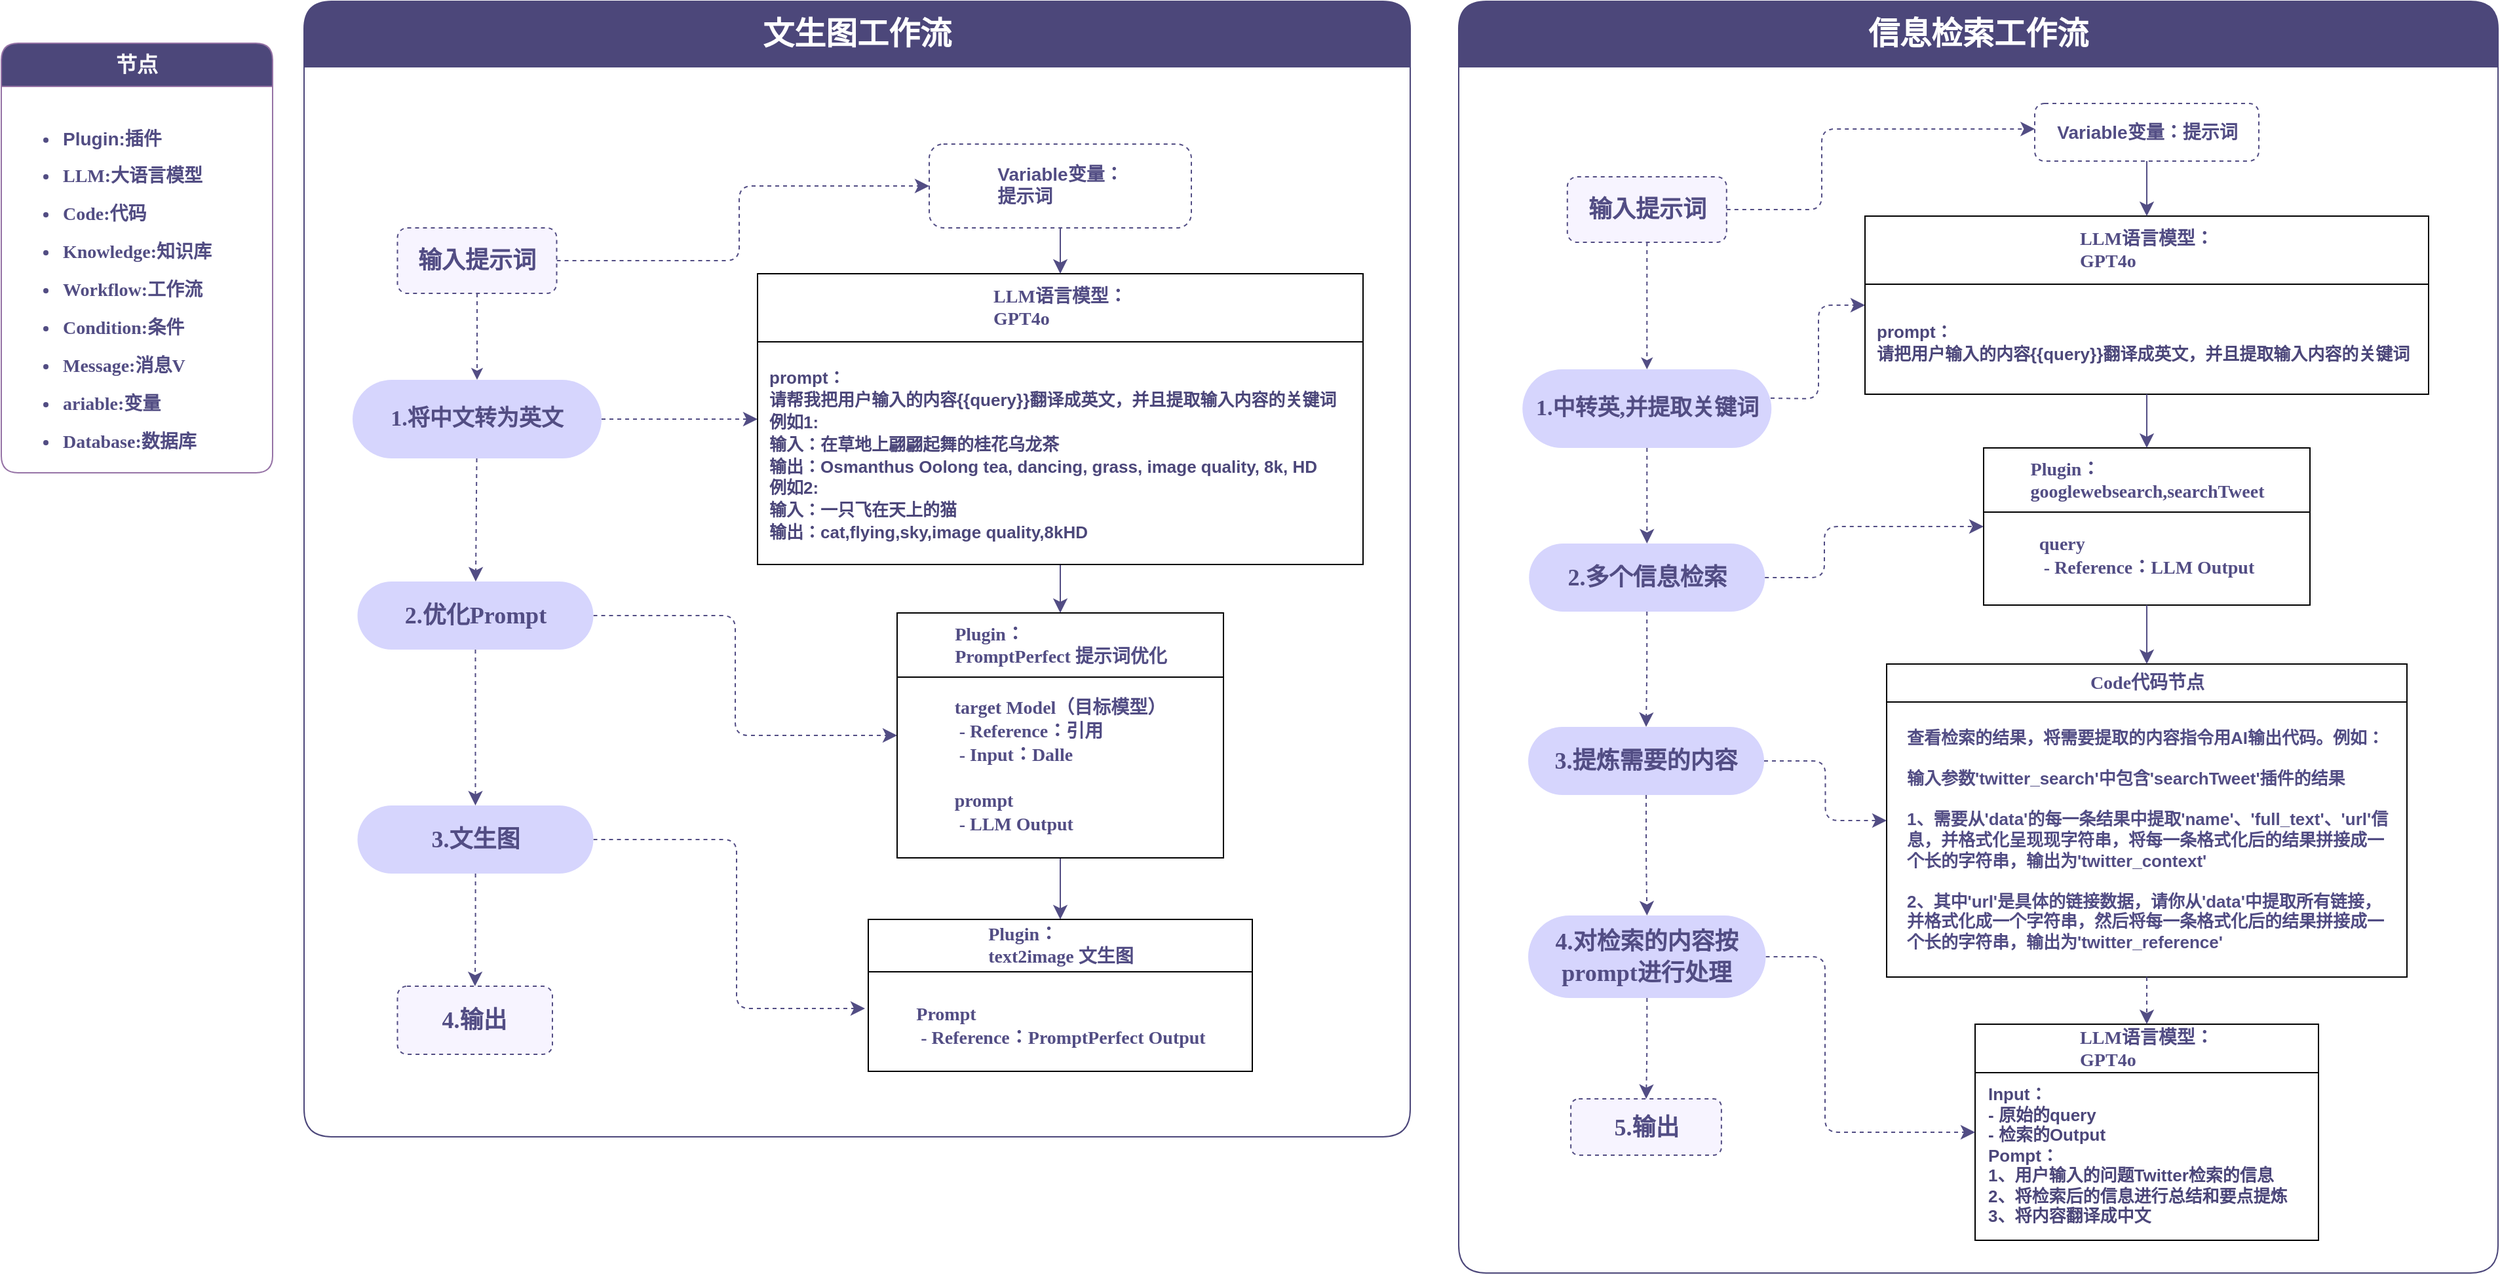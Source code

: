 <mxfile version="24.6.0" type="github">
  <diagram name="第 1 页" id="9lTrAyYvJ4b7SjN_BanK">
    <mxGraphModel dx="2606" dy="2012" grid="0" gridSize="10" guides="1" tooltips="1" connect="1" arrows="1" fold="1" page="0" pageScale="1" pageWidth="827" pageHeight="1169" background="none" math="0" shadow="0">
      <root>
        <mxCell id="0" />
        <mxCell id="1" parent="0" />
        <mxCell id="PttNPXMBNqtkQihDIfYs-23" value="&lt;div style=&quot;line-height: 90%; font-family: &amp;quot;Chiron Sans HK Pro&amp;quot;; text-align: left; vertical-align: top;&quot;&gt;&lt;p style=&quot;line-height: 90%;&quot;&gt;&lt;font style=&quot;font-size: 16px;&quot;&gt;节点&lt;/font&gt;&lt;/p&gt;&lt;/div&gt;" style="swimlane;whiteSpace=wrap;html=1;fontFamily=Helvetica;fontSize=12;labelBackgroundColor=none;startSize=33;labelBorderColor=none;strokeColor=#9673a6;fillColor=#4c477a;fontColor=#ffffff;rounded=1;arcSize=13;" parent="1" vertex="1">
          <mxGeometry x="-35" y="-518" width="207" height="328" as="geometry" />
        </mxCell>
        <mxCell id="PttNPXMBNqtkQihDIfYs-34" value="&lt;font face=&quot;Helvetica&quot; style=&quot;font-size: 14px;&quot;&gt;&lt;ul style=&quot;line-height: 200%;&quot;&gt;&lt;li&gt;&lt;font face=&quot;Helvetica&quot; style=&quot;font-size: 14px;&quot;&gt;Plugin:插件&lt;/font&gt;&lt;/li&gt;&lt;li&gt;&lt;font face=&quot;J9HjFA61Q-ZLZLiDTO3Z&quot; style=&quot;font-size: 14px;&quot;&gt;LLM:大语言模型&lt;/font&gt;&lt;/li&gt;&lt;li&gt;&lt;font face=&quot;J9HjFA61Q-ZLZLiDTO3Z&quot; style=&quot;font-size: 14px;&quot;&gt;Code:代码&lt;/font&gt;&lt;/li&gt;&lt;li&gt;&lt;font face=&quot;J9HjFA61Q-ZLZLiDTO3Z&quot; style=&quot;font-size: 14px;&quot;&gt;Knowledge:知识库&lt;/font&gt;&lt;/li&gt;&lt;li&gt;&lt;font face=&quot;J9HjFA61Q-ZLZLiDTO3Z&quot; style=&quot;font-size: 14px;&quot;&gt;Workflow:工作流&lt;/font&gt;&lt;/li&gt;&lt;li&gt;&lt;font face=&quot;J9HjFA61Q-ZLZLiDTO3Z&quot; style=&quot;font-size: 14px;&quot;&gt;Condition:条件&lt;/font&gt;&lt;/li&gt;&lt;li&gt;&lt;font face=&quot;J9HjFA61Q-ZLZLiDTO3Z&quot; style=&quot;font-size: 14px;&quot;&gt;Message:消息V&lt;/font&gt;&lt;/li&gt;&lt;li&gt;&lt;font face=&quot;J9HjFA61Q-ZLZLiDTO3Z&quot; style=&quot;font-size: 14px;&quot;&gt;ariable:变量&lt;/font&gt;&lt;/li&gt;&lt;li&gt;&lt;span style=&quot;font-size: 14px;&quot;&gt;&lt;font face=&quot;J9HjFA61Q-ZLZLiDTO3Z&quot;&gt;Database:数据库&lt;/font&gt;&lt;/span&gt;&lt;/li&gt;&lt;/ul&gt;&lt;/font&gt;" style="text;strokeColor=none;fillColor=none;html=1;whiteSpace=wrap;verticalAlign=top;overflow=hidden;fontFamily=Helvetica;fontSize=12;fontColor=#524d83;labelBackgroundColor=default;fontStyle=1" parent="PttNPXMBNqtkQihDIfYs-23" vertex="1">
          <mxGeometry x="5" y="38" width="184" height="283" as="geometry" />
        </mxCell>
        <mxCell id="PttNPXMBNqtkQihDIfYs-35" style="edgeStyle=none;shape=connector;curved=0;rounded=1;orthogonalLoop=1;jettySize=auto;html=1;exitX=0.25;exitY=0;exitDx=0;exitDy=0;dashed=1;strokeColor=#524d84;align=center;verticalAlign=middle;fontFamily=Helvetica;fontSize=12;fontColor=default;labelBackgroundColor=default;startSize=8;endArrow=classic;endFill=1;endSize=8;" parent="PttNPXMBNqtkQihDIfYs-23" source="PttNPXMBNqtkQihDIfYs-34" target="PttNPXMBNqtkQihDIfYs-34" edge="1">
          <mxGeometry relative="1" as="geometry" />
        </mxCell>
        <mxCell id="lRKWrLbBrvNwT5fJQd2l-26" value="" style="group" vertex="1" connectable="0" parent="1">
          <mxGeometry x="196" y="-550" width="844" height="867" as="geometry" />
        </mxCell>
        <mxCell id="PttNPXMBNqtkQihDIfYs-9" style="edgeStyle=none;curved=0;rounded=1;orthogonalLoop=1;jettySize=auto;html=1;entryX=0.5;entryY=0;entryDx=0;entryDy=0;fontSize=12;dashed=1;strokeColor=#524d84;endArrow=classic;endFill=1;" parent="lRKWrLbBrvNwT5fJQd2l-26" source="FY6Npwd8T1jpSmkpjrEg-1" target="FY6Npwd8T1jpSmkpjrEg-2" edge="1">
          <mxGeometry relative="1" as="geometry" />
        </mxCell>
        <mxCell id="lRKWrLbBrvNwT5fJQd2l-1" style="edgeStyle=orthogonalEdgeStyle;shape=connector;rounded=1;orthogonalLoop=1;jettySize=auto;html=1;exitX=1;exitY=0.5;exitDx=0;exitDy=0;entryX=0;entryY=0.5;entryDx=0;entryDy=0;dashed=1;strokeColor=#524d84;align=center;verticalAlign=middle;fontFamily=Helvetica;fontSize=12;fontColor=default;labelBackgroundColor=default;startSize=8;endArrow=classic;endFill=1;endSize=8;" edge="1" parent="lRKWrLbBrvNwT5fJQd2l-26" source="FY6Npwd8T1jpSmkpjrEg-1" target="PttNPXMBNqtkQihDIfYs-20">
          <mxGeometry relative="1" as="geometry">
            <Array as="points">
              <mxPoint x="332" y="198" />
              <mxPoint x="332" y="141" />
            </Array>
          </mxGeometry>
        </mxCell>
        <mxCell id="FY6Npwd8T1jpSmkpjrEg-1" value="&lt;div style=&quot;line-height: 1.3; font-family: &amp;quot;Chiron Sans HK Pro&amp;quot;; vertical-align: middle; color: rgb(82, 77, 132); font-size: 18px; font-weight: bold;&quot;&gt;&lt;p&gt;&lt;span style=&quot;background-image: initial; background-position: initial; background-size: initial; background-repeat: initial; background-attachment: initial; background-origin: initial; background-clip: initial;&quot;&gt;输入提示词&lt;/span&gt;&lt;/p&gt;&lt;/div&gt;" style="rounded=1;whiteSpace=wrap;html=1;fillColor=#f7f4ff;strokeColor=#524d83;fontColor=#333333;dashed=1;" parent="lRKWrLbBrvNwT5fJQd2l-26" vertex="1">
          <mxGeometry x="71.25" y="173" width="121.5" height="50" as="geometry" />
        </mxCell>
        <mxCell id="PttNPXMBNqtkQihDIfYs-2" value="" style="edgeStyle=none;curved=0;rounded=1;orthogonalLoop=1;jettySize=auto;html=1;fontSize=12;startSize=8;endSize=8;dashed=1;strokeColor=#524d84;align=center;verticalAlign=middle;fontFamily=Helvetica;fontColor=default;labelBackgroundColor=default;endArrow=classic;endFill=1;" parent="lRKWrLbBrvNwT5fJQd2l-26" source="FY6Npwd8T1jpSmkpjrEg-2" target="PttNPXMBNqtkQihDIfYs-1" edge="1">
          <mxGeometry relative="1" as="geometry" />
        </mxCell>
        <mxCell id="lRKWrLbBrvNwT5fJQd2l-10" style="edgeStyle=orthogonalEdgeStyle;shape=connector;rounded=1;orthogonalLoop=1;jettySize=auto;html=1;exitX=1;exitY=0.5;exitDx=0;exitDy=0;entryX=0;entryY=0.5;entryDx=0;entryDy=0;dashed=1;strokeColor=#524d84;align=center;verticalAlign=middle;fontFamily=Helvetica;fontSize=12;fontColor=default;labelBackgroundColor=default;startSize=8;endArrow=classic;endFill=1;endSize=8;" edge="1" parent="lRKWrLbBrvNwT5fJQd2l-26" source="FY6Npwd8T1jpSmkpjrEg-2" target="lRKWrLbBrvNwT5fJQd2l-9">
          <mxGeometry relative="1" as="geometry">
            <Array as="points">
              <mxPoint x="286" y="319" />
              <mxPoint x="286" y="319" />
            </Array>
          </mxGeometry>
        </mxCell>
        <mxCell id="FY6Npwd8T1jpSmkpjrEg-2" value="&lt;div style=&quot;line-height: 1.3; font-family: &amp;quot;Chiron Sans HK Pro&amp;quot;; vertical-align: middle; font-size: 17px;&quot;&gt;&lt;p style=&quot;font-size: 17px;&quot;&gt;1.将中文转为英文&lt;/p&gt;&lt;/div&gt;" style="rounded=1;whiteSpace=wrap;html=1;fillColor=#d6d5fd;strokeColor=none;arcSize=50;fontColor=#524d83;fontStyle=1;fontSize=17;" parent="lRKWrLbBrvNwT5fJQd2l-26" vertex="1">
          <mxGeometry x="37" y="289" width="190" height="60" as="geometry" />
        </mxCell>
        <mxCell id="lRKWrLbBrvNwT5fJQd2l-15" value="" style="edgeStyle=orthogonalEdgeStyle;shape=connector;rounded=1;orthogonalLoop=1;jettySize=auto;html=1;dashed=1;strokeColor=#524d84;align=center;verticalAlign=middle;fontFamily=Helvetica;fontSize=12;fontColor=default;labelBackgroundColor=default;startSize=8;endArrow=classic;endFill=1;endSize=8;" edge="1" parent="lRKWrLbBrvNwT5fJQd2l-26" source="PttNPXMBNqtkQihDIfYs-1" target="lRKWrLbBrvNwT5fJQd2l-14">
          <mxGeometry relative="1" as="geometry" />
        </mxCell>
        <mxCell id="lRKWrLbBrvNwT5fJQd2l-18" style="edgeStyle=orthogonalEdgeStyle;shape=connector;rounded=1;orthogonalLoop=1;jettySize=auto;html=1;exitX=1;exitY=0.5;exitDx=0;exitDy=0;entryX=0;entryY=0.5;entryDx=0;entryDy=0;dashed=1;strokeColor=#524d84;align=center;verticalAlign=middle;fontFamily=Helvetica;fontSize=12;fontColor=default;labelBackgroundColor=default;startSize=8;endArrow=classic;endFill=1;endSize=8;" edge="1" parent="lRKWrLbBrvNwT5fJQd2l-26" source="PttNPXMBNqtkQihDIfYs-1" target="lRKWrLbBrvNwT5fJQd2l-13">
          <mxGeometry relative="1" as="geometry">
            <Array as="points">
              <mxPoint x="329" y="469" />
              <mxPoint x="329" y="561" />
            </Array>
          </mxGeometry>
        </mxCell>
        <mxCell id="PttNPXMBNqtkQihDIfYs-1" value="&lt;div style=&quot;line-height: 1.3; font-family: &amp;quot;Chiron Sans HK Pro&amp;quot;; vertical-align: middle; color: rgb(82, 77, 132); font-size: 18px; font-weight: bold;&quot;&gt;&lt;div style=&quot;line-height: 1.3; vertical-align: middle;&quot;&gt;&lt;p&gt;2.优化Prompt&lt;/p&gt;&lt;/div&gt;&lt;/div&gt;" style="rounded=1;whiteSpace=wrap;html=1;fillColor=#d6d5fd;strokeColor=none;arcSize=50;align=center;verticalAlign=middle;fontFamily=Helvetica;fontSize=17;fontColor=#524d83;fontStyle=1;" parent="lRKWrLbBrvNwT5fJQd2l-26" vertex="1">
          <mxGeometry x="40.75" y="443" width="180" height="52" as="geometry" />
        </mxCell>
        <mxCell id="lRKWrLbBrvNwT5fJQd2l-11" style="shape=connector;rounded=1;orthogonalLoop=1;jettySize=auto;html=1;exitX=0.5;exitY=1;exitDx=0;exitDy=0;entryX=0.5;entryY=0;entryDx=0;entryDy=0;strokeColor=#524d84;align=center;verticalAlign=middle;fontFamily=Helvetica;fontSize=12;fontColor=default;labelBackgroundColor=default;startSize=8;endArrow=classic;endFill=1;endSize=8;" edge="1" parent="lRKWrLbBrvNwT5fJQd2l-26" source="PttNPXMBNqtkQihDIfYs-20" target="lRKWrLbBrvNwT5fJQd2l-9">
          <mxGeometry relative="1" as="geometry" />
        </mxCell>
        <mxCell id="PttNPXMBNqtkQihDIfYs-20" value="&lt;div style=&quot;line-height: 20%; vertical-align: top; color: rgb(82, 77, 132); font-size: 14px; font-weight: bold;&quot;&gt;&lt;p style=&quot;text-align: justify; line-height: 20%; font-size: 14px;&quot;&gt;&lt;font style=&quot;font-size: 14px;&quot; face=&quot;Helvetica&quot;&gt;Variable变量：&lt;/font&gt;&lt;/p&gt;&lt;p style=&quot;text-align: justify; line-height: 20%; font-size: 14px;&quot;&gt;&lt;font style=&quot;font-size: 14px;&quot; face=&quot;aLDYF8aHoTCgzbLq1X3a&quot;&gt;提示词&lt;/font&gt;&lt;/p&gt;&lt;/div&gt;" style="rounded=1;whiteSpace=wrap;html=1;fontFamily=Helvetica;fontSize=14;fontColor=default;labelBackgroundColor=default;strokeColor=#524d84;dashed=1;strokeWidth=1;spacing=0;align=center;arcSize=17;" parent="lRKWrLbBrvNwT5fJQd2l-26" vertex="1">
          <mxGeometry x="477" y="109" width="200" height="64" as="geometry" />
        </mxCell>
        <mxCell id="lRKWrLbBrvNwT5fJQd2l-20" style="edgeStyle=orthogonalEdgeStyle;shape=connector;rounded=1;orthogonalLoop=1;jettySize=auto;html=1;entryX=0.5;entryY=0;entryDx=0;entryDy=0;strokeColor=#524d84;align=center;verticalAlign=middle;fontFamily=Helvetica;fontSize=12;fontColor=default;labelBackgroundColor=default;startSize=8;endArrow=classic;endFill=1;endSize=8;" edge="1" parent="lRKWrLbBrvNwT5fJQd2l-26" source="lRKWrLbBrvNwT5fJQd2l-9" target="lRKWrLbBrvNwT5fJQd2l-13">
          <mxGeometry relative="1" as="geometry" />
        </mxCell>
        <mxCell id="lRKWrLbBrvNwT5fJQd2l-9" value="&lt;p style=&quot;color: rgb(82, 77, 132); font-family: &amp;quot;Chiron Sans HK Pro&amp;quot;; font-size: 14px; text-align: left; line-height: 2.8px;&quot;&gt;LLM语言模型：&lt;/p&gt;&lt;p style=&quot;color: rgb(82, 77, 132); font-family: &amp;quot;Chiron Sans HK Pro&amp;quot;; font-size: 14px; text-align: left; line-height: 2.8px;&quot;&gt;GPT4o&lt;/p&gt;" style="swimlane;whiteSpace=wrap;html=1;fontFamily=Helvetica;fontSize=12;fontColor=default;labelBackgroundColor=none;startSize=52;fillColor=none;" vertex="1" parent="lRKWrLbBrvNwT5fJQd2l-26">
          <mxGeometry x="346" y="208" width="462" height="222" as="geometry" />
        </mxCell>
        <mxCell id="PttNPXMBNqtkQihDIfYs-21" value="&lt;div style=&quot;line-height: 20%; vertical-align: top;&quot;&gt;&lt;div style=&quot;line-height: 130%; vertical-align: middle;&quot;&gt;&lt;pre style=&quot;line-height: 130%;&quot;&gt;&lt;font face=&quot;Helvetica&quot; style=&quot;&quot;&gt;&lt;b style=&quot;font-size: 13px;&quot;&gt;prompt：&lt;br style=&quot;font-size: 13px;&quot;&gt;请帮我把用户输入的内容{{query}}翻译成英文，并且提取输入内容的关键词&lt;br style=&quot;font-size: 13px;&quot;&gt;例如1:&lt;br style=&quot;font-size: 13px;&quot;&gt;输入：&lt;/b&gt;&lt;b&gt;在草地上翩翩起舞的桂花乌龙茶&lt;/b&gt;&lt;b style=&quot;font-size: 13px;&quot;&gt;&lt;br style=&quot;font-size: 13px;&quot;&gt;输出：&lt;/b&gt;&lt;b&gt;Osmanthus Oolong tea, dancing, grass, image quality, 8k, HD&lt;/b&gt;&lt;b style=&quot;font-size: 13px;&quot;&gt;&lt;br style=&quot;font-size: 13px;&quot;&gt;例如2:&lt;br style=&quot;font-size: 13px;&quot;&gt;输入：一只飞在天上的猫&lt;br style=&quot;font-size: 13px;&quot;&gt;输出：cat,flying,sky,image quality,8kHD&lt;/b&gt;&lt;/font&gt;&lt;/pre&gt;&lt;/div&gt;&lt;/div&gt;" style="rounded=0;html=1;fontFamily=Helvetica;fontSize=13;fontColor=#4c477a;labelBackgroundColor=default;strokeColor=none;dashed=1;strokeWidth=1;spacing=0;align=left;arcSize=0;verticalAlign=middle;fillColor=none;whiteSpace=wrap;horizontal=1;" parent="lRKWrLbBrvNwT5fJQd2l-9" vertex="1">
          <mxGeometry x="9" y="63" width="444" height="152" as="geometry" />
        </mxCell>
        <mxCell id="lRKWrLbBrvNwT5fJQd2l-21" style="edgeStyle=orthogonalEdgeStyle;shape=connector;rounded=1;orthogonalLoop=1;jettySize=auto;html=1;exitX=0.5;exitY=1;exitDx=0;exitDy=0;entryX=0.5;entryY=0;entryDx=0;entryDy=0;strokeColor=#524d84;align=center;verticalAlign=middle;fontFamily=Helvetica;fontSize=12;fontColor=default;labelBackgroundColor=default;startSize=8;endArrow=classic;endFill=1;endSize=8;" edge="1" parent="lRKWrLbBrvNwT5fJQd2l-26" source="lRKWrLbBrvNwT5fJQd2l-13" target="lRKWrLbBrvNwT5fJQd2l-16">
          <mxGeometry relative="1" as="geometry" />
        </mxCell>
        <mxCell id="lRKWrLbBrvNwT5fJQd2l-13" value="&lt;p style=&quot;color: rgb(82, 77, 132); font-family: &amp;quot;Chiron Sans HK Pro&amp;quot;; font-size: 14px; text-align: left; line-height: 2.8px;&quot;&gt;Plugin：&lt;/p&gt;&lt;p style=&quot;color: rgb(82, 77, 132); font-family: &amp;quot;Chiron Sans HK Pro&amp;quot;; font-size: 14px; text-align: left; line-height: 2.8px;&quot;&gt;PromptPerfect 提示词优化&lt;/p&gt;" style="swimlane;whiteSpace=wrap;html=1;fontFamily=Helvetica;fontSize=12;fontColor=default;labelBackgroundColor=none;startSize=49;" vertex="1" parent="lRKWrLbBrvNwT5fJQd2l-26">
          <mxGeometry x="452.5" y="467" width="249" height="187" as="geometry" />
        </mxCell>
        <mxCell id="PttNPXMBNqtkQihDIfYs-22" value="&lt;div style=&quot;line-height: 20%; vertical-align: top;&quot;&gt;&lt;div style=&quot;line-height: 20%; text-align: left; vertical-align: middle;&quot;&gt;&lt;div style=&quot;line-height: 20%; vertical-align: middle;&quot;&gt;&lt;p style=&quot;line-height: 20%;&quot;&gt;&lt;font face=&quot;Chiron Sans HK Pro&quot; color=&quot;#524d84&quot;&gt;&lt;b&gt;target Model（目标模型）&lt;/b&gt;&lt;/font&gt;&lt;/p&gt;&lt;p style=&quot;line-height: 20%;&quot;&gt;&lt;font face=&quot;Chiron Sans HK Pro&quot; color=&quot;#524d84&quot;&gt;&lt;b&gt;&amp;nbsp;- Reference：引用&lt;/b&gt;&lt;/font&gt;&lt;/p&gt;&lt;p style=&quot;line-height: 20%;&quot;&gt;&lt;font face=&quot;Chiron Sans HK Pro&quot; color=&quot;#524d84&quot;&gt;&lt;b&gt;&amp;nbsp;- Input：Dalle&lt;/b&gt;&lt;/font&gt;&lt;/p&gt;&lt;p style=&quot;line-height: 20%;&quot;&gt;&lt;font face=&quot;Chiron Sans HK Pro&quot; color=&quot;#524d84&quot;&gt;&lt;b&gt;&lt;br&gt;&lt;/b&gt;&lt;/font&gt;&lt;/p&gt;&lt;p style=&quot;line-height: 20%;&quot;&gt;&lt;font face=&quot;Chiron Sans HK Pro&quot; color=&quot;#524d84&quot;&gt;&lt;b&gt;prompt&lt;/b&gt;&lt;/font&gt;&lt;/p&gt;&lt;p style=&quot;line-height: 20%;&quot;&gt;&lt;font face=&quot;Chiron Sans HK Pro&quot; color=&quot;#524d84&quot;&gt;&lt;b&gt;&amp;nbsp;- LLM Output&lt;/b&gt;&lt;/font&gt;&lt;/p&gt;&lt;/div&gt;&lt;/div&gt;&lt;/div&gt;" style="rounded=1;whiteSpace=wrap;html=1;fontFamily=Helvetica;fontSize=14;fontColor=default;labelBackgroundColor=default;strokeColor=none;dashed=1;strokeWidth=1;spacing=0;align=center;arcSize=17;verticalAlign=middle;fillColor=none;" parent="lRKWrLbBrvNwT5fJQd2l-13" vertex="1">
          <mxGeometry x="24.5" y="58" width="200" height="118" as="geometry" />
        </mxCell>
        <mxCell id="lRKWrLbBrvNwT5fJQd2l-24" style="edgeStyle=orthogonalEdgeStyle;shape=connector;rounded=1;orthogonalLoop=1;jettySize=auto;html=1;exitX=1;exitY=0.5;exitDx=0;exitDy=0;dashed=1;strokeColor=#524d84;align=center;verticalAlign=middle;fontFamily=Helvetica;fontSize=12;fontColor=default;labelBackgroundColor=default;startSize=8;endArrow=classic;endFill=1;endSize=8;" edge="1" parent="lRKWrLbBrvNwT5fJQd2l-26" source="lRKWrLbBrvNwT5fJQd2l-14">
          <mxGeometry relative="1" as="geometry">
            <mxPoint x="428" y="769" as="targetPoint" />
            <Array as="points">
              <mxPoint x="330" y="640" />
              <mxPoint x="330" y="769" />
            </Array>
          </mxGeometry>
        </mxCell>
        <mxCell id="lRKWrLbBrvNwT5fJQd2l-55" value="" style="edgeStyle=orthogonalEdgeStyle;shape=connector;rounded=1;orthogonalLoop=1;jettySize=auto;html=1;dashed=1;strokeColor=#524d84;align=center;verticalAlign=middle;fontFamily=Helvetica;fontSize=12;fontColor=default;labelBackgroundColor=default;startSize=8;endArrow=classic;endFill=1;endSize=8;" edge="1" parent="lRKWrLbBrvNwT5fJQd2l-26" source="lRKWrLbBrvNwT5fJQd2l-14" target="lRKWrLbBrvNwT5fJQd2l-54">
          <mxGeometry relative="1" as="geometry" />
        </mxCell>
        <mxCell id="lRKWrLbBrvNwT5fJQd2l-14" value="&lt;div style=&quot;line-height: 1.3; font-family: &amp;quot;Chiron Sans HK Pro&amp;quot;; vertical-align: middle; color: rgb(82, 77, 132); font-size: 18px; font-weight: bold;&quot;&gt;&lt;div style=&quot;line-height: 1.3; vertical-align: middle;&quot;&gt;&lt;p&gt;3.文生图&lt;/p&gt;&lt;/div&gt;&lt;/div&gt;" style="rounded=1;whiteSpace=wrap;html=1;fillColor=#d6d5fd;strokeColor=none;arcSize=50;align=center;verticalAlign=middle;fontFamily=Helvetica;fontSize=17;fontColor=#524d83;fontStyle=1;" vertex="1" parent="lRKWrLbBrvNwT5fJQd2l-26">
          <mxGeometry x="40.75" y="614" width="180" height="52" as="geometry" />
        </mxCell>
        <mxCell id="lRKWrLbBrvNwT5fJQd2l-16" value="&lt;p style=&quot;color: rgb(82, 77, 132); font-family: &amp;quot;Chiron Sans HK Pro&amp;quot;; font-size: 14px; text-align: left; line-height: 2.8px;&quot;&gt;Plugin：&lt;/p&gt;&lt;p style=&quot;color: rgb(82, 77, 132); font-family: &amp;quot;Chiron Sans HK Pro&amp;quot;; font-size: 14px; text-align: left; line-height: 2.8px;&quot;&gt;text2image 文生图&lt;/p&gt;" style="swimlane;whiteSpace=wrap;html=1;fontFamily=Helvetica;fontSize=12;fontColor=default;labelBackgroundColor=none;startSize=40;" vertex="1" parent="lRKWrLbBrvNwT5fJQd2l-26">
          <mxGeometry x="430.5" y="701" width="293" height="116" as="geometry" />
        </mxCell>
        <mxCell id="lRKWrLbBrvNwT5fJQd2l-17" value="&lt;div style=&quot;line-height: 20%; vertical-align: top;&quot;&gt;&lt;div style=&quot;line-height: 20%; text-align: left; vertical-align: middle;&quot;&gt;&lt;div style=&quot;line-height: 20%; vertical-align: middle;&quot;&gt;&lt;p style=&quot;line-height: 20%;&quot;&gt;&lt;font face=&quot;Chiron Sans HK Pro&quot; color=&quot;#524d84&quot;&gt;&lt;b&gt;Prompt&lt;/b&gt;&lt;/font&gt;&lt;/p&gt;&lt;p style=&quot;line-height: 20%;&quot;&gt;&lt;font face=&quot;Chiron Sans HK Pro&quot; color=&quot;#524d84&quot;&gt;&lt;b&gt;&amp;nbsp;- Reference：&lt;/b&gt;&lt;/font&gt;&lt;span style=&quot;color: rgb(82, 77, 132); font-family: &amp;quot;Chiron Sans HK Pro&amp;quot;; font-weight: 700;&quot;&gt;PromptPerfect&amp;nbsp;&lt;/span&gt;&lt;b style=&quot;color: rgb(82, 77, 132); font-family: &amp;quot;Chiron Sans HK Pro&amp;quot;;&quot;&gt;Output&lt;/b&gt;&lt;/p&gt;&lt;/div&gt;&lt;/div&gt;&lt;/div&gt;" style="rounded=1;whiteSpace=wrap;html=1;fontFamily=Helvetica;fontSize=14;fontColor=default;labelBackgroundColor=default;strokeColor=none;dashed=1;strokeWidth=1;spacing=0;align=center;arcSize=17;verticalAlign=middle;fillColor=none;" vertex="1" parent="lRKWrLbBrvNwT5fJQd2l-16">
          <mxGeometry x="9" y="54" width="275" height="54" as="geometry" />
        </mxCell>
        <mxCell id="lRKWrLbBrvNwT5fJQd2l-25" value="文生图工作流" style="swimlane;whiteSpace=wrap;html=1;fontFamily=Helvetica;fontSize=24;labelBackgroundColor=none;startSize=50;fillColor=#4c477a;strokeColor=#4c477a;fontColor=#FFFFFF;rounded=1;arcSize=14;" vertex="1" parent="lRKWrLbBrvNwT5fJQd2l-26">
          <mxGeometry width="844" height="867" as="geometry" />
        </mxCell>
        <mxCell id="lRKWrLbBrvNwT5fJQd2l-54" value="&lt;div style=&quot;line-height: 1.3; font-family: &amp;quot;Chiron Sans HK Pro&amp;quot;; vertical-align: middle; color: rgb(82, 77, 132); font-size: 18px; font-weight: bold;&quot;&gt;&lt;div style=&quot;line-height: 1.3; vertical-align: middle;&quot;&gt;&lt;p&gt;4.输出&lt;/p&gt;&lt;/div&gt;&lt;/div&gt;" style="rounded=1;whiteSpace=wrap;html=1;fillColor=#f7f4ff;strokeColor=#524d83;arcSize=14;align=center;verticalAlign=middle;fontFamily=Helvetica;fontSize=12;fontColor=#333333;fontStyle=1;pointerEvents=0;gradientColor=none;dashed=1;" vertex="1" parent="lRKWrLbBrvNwT5fJQd2l-25">
          <mxGeometry x="71.25" y="752" width="118.25" height="52" as="geometry" />
        </mxCell>
        <mxCell id="lRKWrLbBrvNwT5fJQd2l-49" value="信息检索工作流" style="swimlane;whiteSpace=wrap;html=1;fontFamily=Helvetica;fontSize=24;labelBackgroundColor=none;startSize=50;fillColor=#4c477a;strokeColor=#4c477a;fontColor=#FFFFFF;rounded=1;arcSize=14;container=0;" vertex="1" parent="1">
          <mxGeometry x="1077" y="-550" width="793" height="971" as="geometry" />
        </mxCell>
        <mxCell id="lRKWrLbBrvNwT5fJQd2l-113" value="&lt;p style=&quot;color: rgb(82, 77, 132); font-family: &amp;quot;Chiron Sans HK Pro&amp;quot;; font-size: 14px; text-align: left; line-height: 2.8px;&quot;&gt;LLM语言模型：&lt;/p&gt;&lt;p style=&quot;color: rgb(82, 77, 132); font-family: &amp;quot;Chiron Sans HK Pro&amp;quot;; font-size: 14px; text-align: left; line-height: 2.8px;&quot;&gt;GPT4o&lt;/p&gt;" style="swimlane;whiteSpace=wrap;html=1;fontFamily=Helvetica;fontSize=12;fontColor=default;labelBackgroundColor=none;startSize=37;fillColor=none;" vertex="1" parent="lRKWrLbBrvNwT5fJQd2l-49">
          <mxGeometry x="394" y="781" width="262" height="165" as="geometry" />
        </mxCell>
        <mxCell id="lRKWrLbBrvNwT5fJQd2l-114" value="Input：&#xa; - 原始的query&#xa; - 检索的Output&#xa;Pompt：&#xa;1、用户输入的问题Twitter检索的信息&#xa;2、将检索后的信息进行总结和要点提炼&#xa;3、将内容翻译成中文" style="rounded=0;fontFamily=Helvetica;fontSize=13;fontColor=#4c477a;labelBackgroundColor=none;strokeColor=none;dashed=1;strokeWidth=1;spacing=0;align=left;arcSize=0;verticalAlign=middle;fillColor=none;whiteSpace=wrap;horizontal=1;fontStyle=1;" vertex="1" parent="lRKWrLbBrvNwT5fJQd2l-113">
          <mxGeometry x="10" y="44" width="235" height="112" as="geometry" />
        </mxCell>
        <mxCell id="lRKWrLbBrvNwT5fJQd2l-47" value="&lt;p style=&quot;color: rgb(82, 77, 132); font-family: &amp;quot;Chiron Sans HK Pro&amp;quot;; font-size: 14px; text-align: left; line-height: 2.8px;&quot;&gt;Code代码节点&lt;/p&gt;" style="swimlane;whiteSpace=wrap;html=1;fontFamily=Helvetica;fontSize=12;fontColor=default;labelBackgroundColor=none;startSize=29;" vertex="1" parent="lRKWrLbBrvNwT5fJQd2l-49">
          <mxGeometry x="326.5" y="506" width="397" height="239" as="geometry" />
        </mxCell>
        <mxCell id="lRKWrLbBrvNwT5fJQd2l-48" value="查看检索的结果，将需要提取的内容指令用AI输出代码。例如：&#xa;&#xa;输入参数&#39;twitter_search&#39;中包含&#39;searchTweet&#39;插件的结果&#xa;&#xa;1、需要从&#39;data&#39;的每一条结果中提取&#39;name&#39;、&#39;full_text&#39;、&#39;url&#39;信息，并格式化呈现现字符串，将每一条格式化后的结果拼接成一个长的字符串，输出为&#39;twitter_context&#39;&#xa;&#xa;2、其中&#39;url&#39;是具体的链接数据，请你从&#39;data&#39;中提取所有链接，并格式化成一个字符串，然后将每一条格式化后的结果拼接成一个长的字符串，输出为&#39;twitter_reference&#39;&#xa;" style="rounded=1;whiteSpace=wrap;fontFamily=Helvetica;fontSize=13;fontColor=#524d84;labelBackgroundColor=none;strokeColor=none;dashed=1;strokeWidth=1;spacing=0;align=left;arcSize=17;verticalAlign=top;fillColor=none;fontStyle=1" vertex="1" parent="lRKWrLbBrvNwT5fJQd2l-47">
          <mxGeometry x="15" y="44" width="367" height="180" as="geometry" />
        </mxCell>
        <mxCell id="lRKWrLbBrvNwT5fJQd2l-116" style="edgeStyle=orthogonalEdgeStyle;shape=connector;rounded=1;orthogonalLoop=1;jettySize=auto;html=1;exitX=0.5;exitY=1;exitDx=0;exitDy=0;entryX=0.5;entryY=0;entryDx=0;entryDy=0;dashed=1;strokeColor=#524d84;align=center;verticalAlign=middle;fontFamily=Helvetica;fontSize=12;fontColor=default;labelBackgroundColor=default;startSize=8;endArrow=classic;endFill=1;endSize=8;" edge="1" parent="lRKWrLbBrvNwT5fJQd2l-49" source="lRKWrLbBrvNwT5fJQd2l-47" target="lRKWrLbBrvNwT5fJQd2l-113">
          <mxGeometry relative="1" as="geometry" />
        </mxCell>
        <mxCell id="lRKWrLbBrvNwT5fJQd2l-46" value="&lt;div style=&quot;line-height: 1.3; font-family: &amp;quot;Chiron Sans HK Pro&amp;quot;; vertical-align: middle; color: rgb(82, 77, 132); font-size: 18px; font-weight: bold;&quot;&gt;&lt;div style=&quot;line-height: 1.3; vertical-align: middle;&quot;&gt;&lt;p&gt;3.提炼需要的内容&lt;/p&gt;&lt;/div&gt;&lt;/div&gt;" style="rounded=1;whiteSpace=wrap;html=1;fillColor=#d6d5fd;strokeColor=none;arcSize=50;align=center;verticalAlign=middle;fontFamily=Helvetica;fontSize=17;fontColor=#524d83;fontStyle=1;" vertex="1" parent="lRKWrLbBrvNwT5fJQd2l-49">
          <mxGeometry x="53.005" y="554" width="180" height="52" as="geometry" />
        </mxCell>
        <mxCell id="lRKWrLbBrvNwT5fJQd2l-121" style="edgeStyle=orthogonalEdgeStyle;shape=connector;rounded=1;orthogonalLoop=1;jettySize=auto;html=1;exitX=1;exitY=0.5;exitDx=0;exitDy=0;entryX=0;entryY=0.5;entryDx=0;entryDy=0;dashed=1;strokeColor=#524d84;align=center;verticalAlign=middle;fontFamily=Helvetica;fontSize=12;fontColor=default;labelBackgroundColor=default;startSize=8;endArrow=classic;endFill=1;endSize=8;" edge="1" parent="lRKWrLbBrvNwT5fJQd2l-49" source="lRKWrLbBrvNwT5fJQd2l-46" target="lRKWrLbBrvNwT5fJQd2l-47">
          <mxGeometry relative="1" as="geometry" />
        </mxCell>
        <mxCell id="lRKWrLbBrvNwT5fJQd2l-127" style="edgeStyle=orthogonalEdgeStyle;shape=connector;rounded=1;orthogonalLoop=1;jettySize=auto;html=1;exitX=1;exitY=0.5;exitDx=0;exitDy=0;entryX=0;entryY=0.5;entryDx=0;entryDy=0;dashed=1;strokeColor=#524d84;align=center;verticalAlign=middle;fontFamily=Helvetica;fontSize=12;fontColor=default;labelBackgroundColor=default;startSize=8;endArrow=classic;endFill=1;endSize=8;" edge="1" parent="lRKWrLbBrvNwT5fJQd2l-49" source="lRKWrLbBrvNwT5fJQd2l-50" target="lRKWrLbBrvNwT5fJQd2l-113">
          <mxGeometry relative="1" as="geometry">
            <Array as="points">
              <mxPoint x="279.5" y="729" />
              <mxPoint x="279.5" y="863" />
            </Array>
          </mxGeometry>
        </mxCell>
        <mxCell id="lRKWrLbBrvNwT5fJQd2l-50" value="&lt;div style=&quot;line-height: 1.3; font-family: &amp;quot;Chiron Sans HK Pro&amp;quot;; vertical-align: middle; color: rgb(82, 77, 132); font-size: 18px; font-weight: bold;&quot;&gt;&lt;div style=&quot;line-height: 1.3; vertical-align: middle;&quot;&gt;&lt;p&gt;4.对检索的内容按prompt进行处理&lt;/p&gt;&lt;/div&gt;&lt;/div&gt;" style="rounded=1;whiteSpace=wrap;html=1;fillColor=#d6d5fd;strokeColor=none;arcSize=50;align=center;verticalAlign=middle;fontFamily=Helvetica;fontSize=17;fontColor=#524d83;fontStyle=1;" vertex="1" parent="lRKWrLbBrvNwT5fJQd2l-49">
          <mxGeometry x="53.01" y="698" width="181.25" height="63" as="geometry" />
        </mxCell>
        <mxCell id="lRKWrLbBrvNwT5fJQd2l-51" value="" style="edgeStyle=orthogonalEdgeStyle;shape=connector;rounded=1;orthogonalLoop=1;jettySize=auto;html=1;dashed=1;strokeColor=#524d84;align=center;verticalAlign=middle;fontFamily=Helvetica;fontSize=12;fontColor=default;labelBackgroundColor=default;startSize=8;endArrow=classic;endFill=1;endSize=8;" edge="1" parent="lRKWrLbBrvNwT5fJQd2l-49" source="lRKWrLbBrvNwT5fJQd2l-46" target="lRKWrLbBrvNwT5fJQd2l-50">
          <mxGeometry relative="1" as="geometry" />
        </mxCell>
        <mxCell id="lRKWrLbBrvNwT5fJQd2l-36" value="&lt;div style=&quot;line-height: 1.3; font-family: &amp;quot;Chiron Sans HK Pro&amp;quot;; vertical-align: middle; color: rgb(82, 77, 132); font-size: 18px; font-weight: bold;&quot;&gt;&lt;div style=&quot;line-height: 1.3; vertical-align: middle;&quot;&gt;&lt;p&gt;2.多个信息检索&lt;/p&gt;&lt;/div&gt;&lt;/div&gt;" style="rounded=1;whiteSpace=wrap;html=1;fillColor=#d6d5fd;strokeColor=none;arcSize=50;align=center;verticalAlign=middle;fontFamily=Helvetica;fontSize=17;fontColor=#524d83;fontStyle=1;" vertex="1" parent="lRKWrLbBrvNwT5fJQd2l-49">
          <mxGeometry x="53.635" y="414" width="180" height="52" as="geometry" />
        </mxCell>
        <mxCell id="lRKWrLbBrvNwT5fJQd2l-34" value="" style="edgeStyle=orthogonalEdgeStyle;shape=connector;rounded=1;orthogonalLoop=1;jettySize=auto;html=1;dashed=1;strokeColor=#524d84;align=center;verticalAlign=middle;fontFamily=Helvetica;fontSize=12;fontColor=default;labelBackgroundColor=default;startSize=8;endArrow=classic;endFill=1;endSize=8;" edge="1" parent="lRKWrLbBrvNwT5fJQd2l-49" source="lRKWrLbBrvNwT5fJQd2l-36" target="lRKWrLbBrvNwT5fJQd2l-46">
          <mxGeometry relative="1" as="geometry" />
        </mxCell>
        <mxCell id="lRKWrLbBrvNwT5fJQd2l-124" style="edgeStyle=orthogonalEdgeStyle;shape=connector;rounded=1;orthogonalLoop=1;jettySize=auto;html=1;exitX=1;exitY=0.5;exitDx=0;exitDy=0;entryX=0;entryY=0.5;entryDx=0;entryDy=0;dashed=1;strokeColor=#524d84;align=center;verticalAlign=middle;fontFamily=Helvetica;fontSize=12;fontColor=default;labelBackgroundColor=default;startSize=8;endArrow=classic;endFill=1;endSize=8;" edge="1" parent="lRKWrLbBrvNwT5fJQd2l-49" target="lRKWrLbBrvNwT5fJQd2l-40">
          <mxGeometry relative="1" as="geometry">
            <mxPoint x="238.005" y="303.0" as="sourcePoint" />
          </mxGeometry>
        </mxCell>
        <mxCell id="lRKWrLbBrvNwT5fJQd2l-33" value="&lt;div style=&quot;line-height: 1.3; font-family: &amp;quot;Chiron Sans HK Pro&amp;quot;; vertical-align: middle; font-size: 17px;&quot;&gt;&lt;p style=&quot;font-size: 17px;&quot;&gt;1.中转英,并提取关键词&lt;/p&gt;&lt;/div&gt;" style="rounded=1;whiteSpace=wrap;html=1;fillColor=#d6d5fd;strokeColor=none;arcSize=50;fontColor=#524d83;fontStyle=1;fontSize=17;" vertex="1" parent="lRKWrLbBrvNwT5fJQd2l-49">
          <mxGeometry x="48.635" y="281" width="190" height="60" as="geometry" />
        </mxCell>
        <mxCell id="lRKWrLbBrvNwT5fJQd2l-31" value="" style="edgeStyle=none;curved=0;rounded=1;orthogonalLoop=1;jettySize=auto;html=1;fontSize=12;startSize=8;endSize=8;dashed=1;strokeColor=#524d84;align=center;verticalAlign=middle;fontFamily=Helvetica;fontColor=default;labelBackgroundColor=default;endArrow=classic;endFill=1;" edge="1" parent="lRKWrLbBrvNwT5fJQd2l-49" source="lRKWrLbBrvNwT5fJQd2l-33" target="lRKWrLbBrvNwT5fJQd2l-36">
          <mxGeometry relative="1" as="geometry">
            <mxPoint x="143" y="358" as="sourcePoint" />
          </mxGeometry>
        </mxCell>
        <mxCell id="lRKWrLbBrvNwT5fJQd2l-52" value="&lt;div style=&quot;line-height: 1.3; font-family: &amp;quot;Chiron Sans HK Pro&amp;quot;; vertical-align: middle; color: rgb(82, 77, 132); font-size: 18px; font-weight: bold;&quot;&gt;&lt;div style=&quot;line-height: 1.3; vertical-align: middle;&quot;&gt;&lt;p&gt;5.输出&lt;/p&gt;&lt;/div&gt;&lt;/div&gt;" style="rounded=1;whiteSpace=wrap;html=1;fillColor=#f7f4ff;strokeColor=#524d83;arcSize=14;align=center;verticalAlign=middle;fontFamily=Helvetica;fontSize=12;fontColor=#333333;fontStyle=1;dashed=1;pointerEvents=0;gradientColor=none;" vertex="1" parent="lRKWrLbBrvNwT5fJQd2l-49">
          <mxGeometry x="85.57" y="838" width="114.87" height="43" as="geometry" />
        </mxCell>
        <mxCell id="lRKWrLbBrvNwT5fJQd2l-53" value="" style="edgeStyle=orthogonalEdgeStyle;shape=connector;rounded=1;orthogonalLoop=1;jettySize=auto;html=1;dashed=1;strokeColor=#524d84;align=center;verticalAlign=middle;fontFamily=Helvetica;fontSize=12;fontColor=default;labelBackgroundColor=default;startSize=8;endArrow=classic;endFill=1;endSize=8;" edge="1" parent="lRKWrLbBrvNwT5fJQd2l-49" source="lRKWrLbBrvNwT5fJQd2l-50" target="lRKWrLbBrvNwT5fJQd2l-52">
          <mxGeometry relative="1" as="geometry" />
        </mxCell>
        <mxCell id="lRKWrLbBrvNwT5fJQd2l-43" value="&lt;p style=&quot;color: rgb(82, 77, 132); font-family: &amp;quot;Chiron Sans HK Pro&amp;quot;; font-size: 14px; text-align: left; line-height: 2.8px;&quot;&gt;Plugin：&lt;/p&gt;&lt;p style=&quot;color: rgb(82, 77, 132); font-family: &amp;quot;Chiron Sans HK Pro&amp;quot;; font-size: 14px; text-align: left; line-height: 2.8px;&quot;&gt;googleweb&lt;span style=&quot;background-color: initial;&quot;&gt;search&lt;/span&gt;&lt;span style=&quot;background-color: initial;&quot;&gt;,searchTweet&lt;/span&gt;&lt;/p&gt;" style="swimlane;whiteSpace=wrap;html=1;fontFamily=Helvetica;fontSize=12;fontColor=default;labelBackgroundColor=none;startSize=49;" vertex="1" parent="lRKWrLbBrvNwT5fJQd2l-49">
          <mxGeometry x="400.5" y="341" width="249" height="120" as="geometry" />
        </mxCell>
        <mxCell id="lRKWrLbBrvNwT5fJQd2l-44" value="&lt;div style=&quot;line-height: 20%; vertical-align: top;&quot;&gt;&lt;div style=&quot;line-height: 20%; text-align: left; vertical-align: middle;&quot;&gt;&lt;div style=&quot;line-height: 20%; vertical-align: middle;&quot;&gt;&lt;p style=&quot;line-height: 20%;&quot;&gt;&lt;font face=&quot;Chiron Sans HK Pro&quot; color=&quot;#524d84&quot;&gt;&lt;b&gt;query&lt;/b&gt;&lt;/font&gt;&lt;/p&gt;&lt;p style=&quot;line-height: 20%;&quot;&gt;&lt;font face=&quot;Chiron Sans HK Pro&quot; color=&quot;#524d84&quot;&gt;&lt;b&gt;&amp;nbsp;- Reference：&lt;/b&gt;&lt;/font&gt;&lt;b style=&quot;color: rgb(82, 77, 132); font-family: &amp;quot;Chiron Sans HK Pro&amp;quot;;&quot;&gt;LLM Output&lt;/b&gt;&lt;/p&gt;&lt;/div&gt;&lt;/div&gt;&lt;/div&gt;" style="rounded=1;whiteSpace=wrap;html=1;fontFamily=Helvetica;fontSize=14;fontColor=default;labelBackgroundColor=default;strokeColor=none;dashed=1;strokeWidth=1;spacing=0;align=center;arcSize=17;verticalAlign=middle;fillColor=none;" vertex="1" parent="lRKWrLbBrvNwT5fJQd2l-43">
          <mxGeometry x="24.5" y="60" width="200" height="44" as="geometry" />
        </mxCell>
        <mxCell id="lRKWrLbBrvNwT5fJQd2l-42" style="edgeStyle=orthogonalEdgeStyle;shape=connector;rounded=1;orthogonalLoop=1;jettySize=auto;html=1;exitX=0.5;exitY=1;exitDx=0;exitDy=0;entryX=0.5;entryY=0;entryDx=0;entryDy=0;strokeColor=#524d84;align=center;verticalAlign=middle;fontFamily=Helvetica;fontSize=12;fontColor=default;labelBackgroundColor=default;startSize=8;endArrow=classic;endFill=1;endSize=8;" edge="1" parent="lRKWrLbBrvNwT5fJQd2l-49" source="lRKWrLbBrvNwT5fJQd2l-43" target="lRKWrLbBrvNwT5fJQd2l-47">
          <mxGeometry relative="1" as="geometry" />
        </mxCell>
        <mxCell id="lRKWrLbBrvNwT5fJQd2l-120" style="edgeStyle=orthogonalEdgeStyle;shape=connector;rounded=1;orthogonalLoop=1;jettySize=auto;html=1;exitX=1;exitY=0.5;exitDx=0;exitDy=0;entryX=0;entryY=0.5;entryDx=0;entryDy=0;dashed=1;strokeColor=#524d84;align=center;verticalAlign=middle;fontFamily=Helvetica;fontSize=12;fontColor=default;labelBackgroundColor=default;startSize=8;endArrow=classic;endFill=1;endSize=8;" edge="1" parent="lRKWrLbBrvNwT5fJQd2l-49" source="lRKWrLbBrvNwT5fJQd2l-36" target="lRKWrLbBrvNwT5fJQd2l-43">
          <mxGeometry relative="1" as="geometry">
            <Array as="points">
              <mxPoint x="279" y="440" />
              <mxPoint x="279" y="401" />
            </Array>
          </mxGeometry>
        </mxCell>
        <mxCell id="lRKWrLbBrvNwT5fJQd2l-40" value="&lt;p style=&quot;color: rgb(82, 77, 132); font-family: &amp;quot;Chiron Sans HK Pro&amp;quot;; font-size: 14px; text-align: left; line-height: 2.8px;&quot;&gt;LLM语言模型：&lt;/p&gt;&lt;p style=&quot;color: rgb(82, 77, 132); font-family: &amp;quot;Chiron Sans HK Pro&amp;quot;; font-size: 14px; text-align: left; line-height: 2.8px;&quot;&gt;GPT4o&lt;/p&gt;" style="swimlane;whiteSpace=wrap;html=1;fontFamily=Helvetica;fontSize=12;fontColor=default;labelBackgroundColor=none;startSize=52;fillColor=none;" vertex="1" parent="lRKWrLbBrvNwT5fJQd2l-49">
          <mxGeometry x="310" y="164" width="430" height="136" as="geometry" />
        </mxCell>
        <mxCell id="lRKWrLbBrvNwT5fJQd2l-41" value="&lt;div style=&quot;line-height: 20%; vertical-align: top;&quot;&gt;&lt;div style=&quot;line-height: 130%; vertical-align: middle;&quot;&gt;&lt;pre style=&quot;line-height: 130%;&quot;&gt;&lt;font style=&quot;&quot; face=&quot;Helvetica&quot;&gt;&lt;b style=&quot;font-size: 13px;&quot;&gt;prompt：&lt;br style=&quot;font-size: 13px;&quot;&gt;请把用户输入的内容{{query}}翻译成英文，并且提取输入内容的关键词&lt;br&gt;&lt;/b&gt;&lt;/font&gt;&lt;/pre&gt;&lt;/div&gt;&lt;/div&gt;" style="rounded=0;html=1;fontFamily=Helvetica;fontSize=13;fontColor=#4c477a;labelBackgroundColor=none;strokeColor=none;dashed=1;strokeWidth=1;spacing=0;align=left;arcSize=0;verticalAlign=middle;fillColor=none;whiteSpace=wrap;horizontal=1;" vertex="1" parent="lRKWrLbBrvNwT5fJQd2l-40">
          <mxGeometry x="9" y="68" width="414" height="58" as="geometry" />
        </mxCell>
        <mxCell id="lRKWrLbBrvNwT5fJQd2l-39" style="edgeStyle=orthogonalEdgeStyle;shape=connector;rounded=1;orthogonalLoop=1;jettySize=auto;html=1;entryX=0.5;entryY=0;entryDx=0;entryDy=0;strokeColor=#524d84;align=center;verticalAlign=middle;fontFamily=Helvetica;fontSize=12;fontColor=default;labelBackgroundColor=default;startSize=8;endArrow=classic;endFill=1;endSize=8;" edge="1" parent="lRKWrLbBrvNwT5fJQd2l-49" source="lRKWrLbBrvNwT5fJQd2l-40" target="lRKWrLbBrvNwT5fJQd2l-43">
          <mxGeometry relative="1" as="geometry" />
        </mxCell>
        <mxCell id="lRKWrLbBrvNwT5fJQd2l-38" value="&lt;div style=&quot;line-height: 20%; vertical-align: top; color: rgb(82, 77, 132); font-size: 14px; font-weight: bold;&quot;&gt;&lt;p style=&quot;text-align: justify; line-height: 20%; font-size: 14px;&quot;&gt;&lt;font style=&quot;font-size: 14px;&quot; face=&quot;Helvetica&quot;&gt;Variable变量：&lt;/font&gt;&lt;span style=&quot;font-family: aLDYF8aHoTCgzbLq1X3a;&quot;&gt;提示词&lt;/span&gt;&lt;/p&gt;&lt;/div&gt;" style="rounded=1;whiteSpace=wrap;html=1;fontFamily=Helvetica;fontSize=14;fontColor=default;labelBackgroundColor=default;strokeColor=#524d84;dashed=1;strokeWidth=1;spacing=0;align=center;arcSize=17;" vertex="1" parent="lRKWrLbBrvNwT5fJQd2l-49">
          <mxGeometry x="439.5" y="78" width="171" height="44" as="geometry" />
        </mxCell>
        <mxCell id="lRKWrLbBrvNwT5fJQd2l-37" style="shape=connector;rounded=1;orthogonalLoop=1;jettySize=auto;html=1;exitX=0.5;exitY=1;exitDx=0;exitDy=0;entryX=0.5;entryY=0;entryDx=0;entryDy=0;strokeColor=#524d84;align=center;verticalAlign=middle;fontFamily=Helvetica;fontSize=12;fontColor=default;labelBackgroundColor=default;startSize=8;endArrow=classic;endFill=1;endSize=8;" edge="1" parent="lRKWrLbBrvNwT5fJQd2l-49" source="lRKWrLbBrvNwT5fJQd2l-38" target="lRKWrLbBrvNwT5fJQd2l-40">
          <mxGeometry relative="1" as="geometry" />
        </mxCell>
        <mxCell id="lRKWrLbBrvNwT5fJQd2l-30" value="&lt;div style=&quot;line-height: 1.3; font-family: &amp;quot;Chiron Sans HK Pro&amp;quot;; vertical-align: middle; color: rgb(82, 77, 132); font-size: 18px; font-weight: bold;&quot;&gt;&lt;p&gt;&lt;span style=&quot;background-image: initial; background-position: initial; background-size: initial; background-repeat: initial; background-attachment: initial; background-origin: initial; background-clip: initial;&quot;&gt;输入提示词&lt;/span&gt;&lt;/p&gt;&lt;/div&gt;" style="rounded=1;whiteSpace=wrap;html=1;fillColor=#f7f4ff;strokeColor=#524d83;fontColor=#333333;dashed=1;" vertex="1" parent="lRKWrLbBrvNwT5fJQd2l-49">
          <mxGeometry x="82.885" y="134" width="121.5" height="50" as="geometry" />
        </mxCell>
        <mxCell id="lRKWrLbBrvNwT5fJQd2l-28" style="edgeStyle=none;curved=0;rounded=1;orthogonalLoop=1;jettySize=auto;html=1;entryX=0.5;entryY=0;entryDx=0;entryDy=0;fontSize=12;dashed=1;strokeColor=#524d84;endArrow=classic;endFill=1;" edge="1" parent="lRKWrLbBrvNwT5fJQd2l-49" source="lRKWrLbBrvNwT5fJQd2l-30" target="lRKWrLbBrvNwT5fJQd2l-33">
          <mxGeometry relative="1" as="geometry">
            <mxPoint x="143.005" y="273.0" as="targetPoint" />
          </mxGeometry>
        </mxCell>
        <mxCell id="lRKWrLbBrvNwT5fJQd2l-126" style="edgeStyle=orthogonalEdgeStyle;shape=connector;rounded=1;orthogonalLoop=1;jettySize=auto;html=1;entryX=0.001;entryY=0.443;entryDx=0;entryDy=0;entryPerimeter=0;dashed=1;strokeColor=#524d84;align=center;verticalAlign=middle;fontFamily=Helvetica;fontSize=12;fontColor=default;labelBackgroundColor=default;startSize=8;endArrow=classic;endFill=1;endSize=8;" edge="1" parent="lRKWrLbBrvNwT5fJQd2l-49" source="lRKWrLbBrvNwT5fJQd2l-30" target="lRKWrLbBrvNwT5fJQd2l-38">
          <mxGeometry relative="1" as="geometry">
            <Array as="points">
              <mxPoint x="277" y="159" />
              <mxPoint x="277" y="98" />
            </Array>
          </mxGeometry>
        </mxCell>
      </root>
    </mxGraphModel>
  </diagram>
</mxfile>
